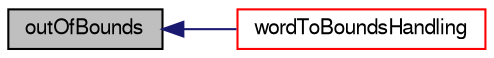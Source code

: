 digraph "outOfBounds"
{
  bgcolor="transparent";
  edge [fontname="FreeSans",fontsize="10",labelfontname="FreeSans",labelfontsize="10"];
  node [fontname="FreeSans",fontsize="10",shape=record];
  rankdir="LR";
  Node1306 [label="outOfBounds",height=0.2,width=0.4,color="black", fillcolor="grey75", style="filled", fontcolor="black"];
  Node1306 -> Node1307 [dir="back",color="midnightblue",fontsize="10",style="solid",fontname="FreeSans"];
  Node1307 [label="wordToBoundsHandling",height=0.2,width=0.4,color="red",URL="$a27674.html#ad83e95114d85134a1fd01378bfc8e002",tooltip="Return the out-of-bounds handling as an enumeration. "];
}
